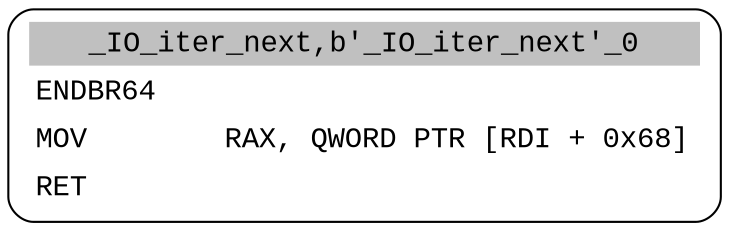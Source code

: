 digraph asm_graph {
1716 [
shape="Mrecord" fontname="Courier New"label =<<table border="0" cellborder="0" cellpadding="3"><tr><td align="center" colspan="2" bgcolor="grey">_IO_iter_next,b'_IO_iter_next'_0</td></tr><tr><td align="left">ENDBR64    </td></tr><tr><td align="left">MOV        RAX, QWORD PTR [RDI + 0x68]</td></tr><tr><td align="left">RET        </td></tr></table>> ];
}